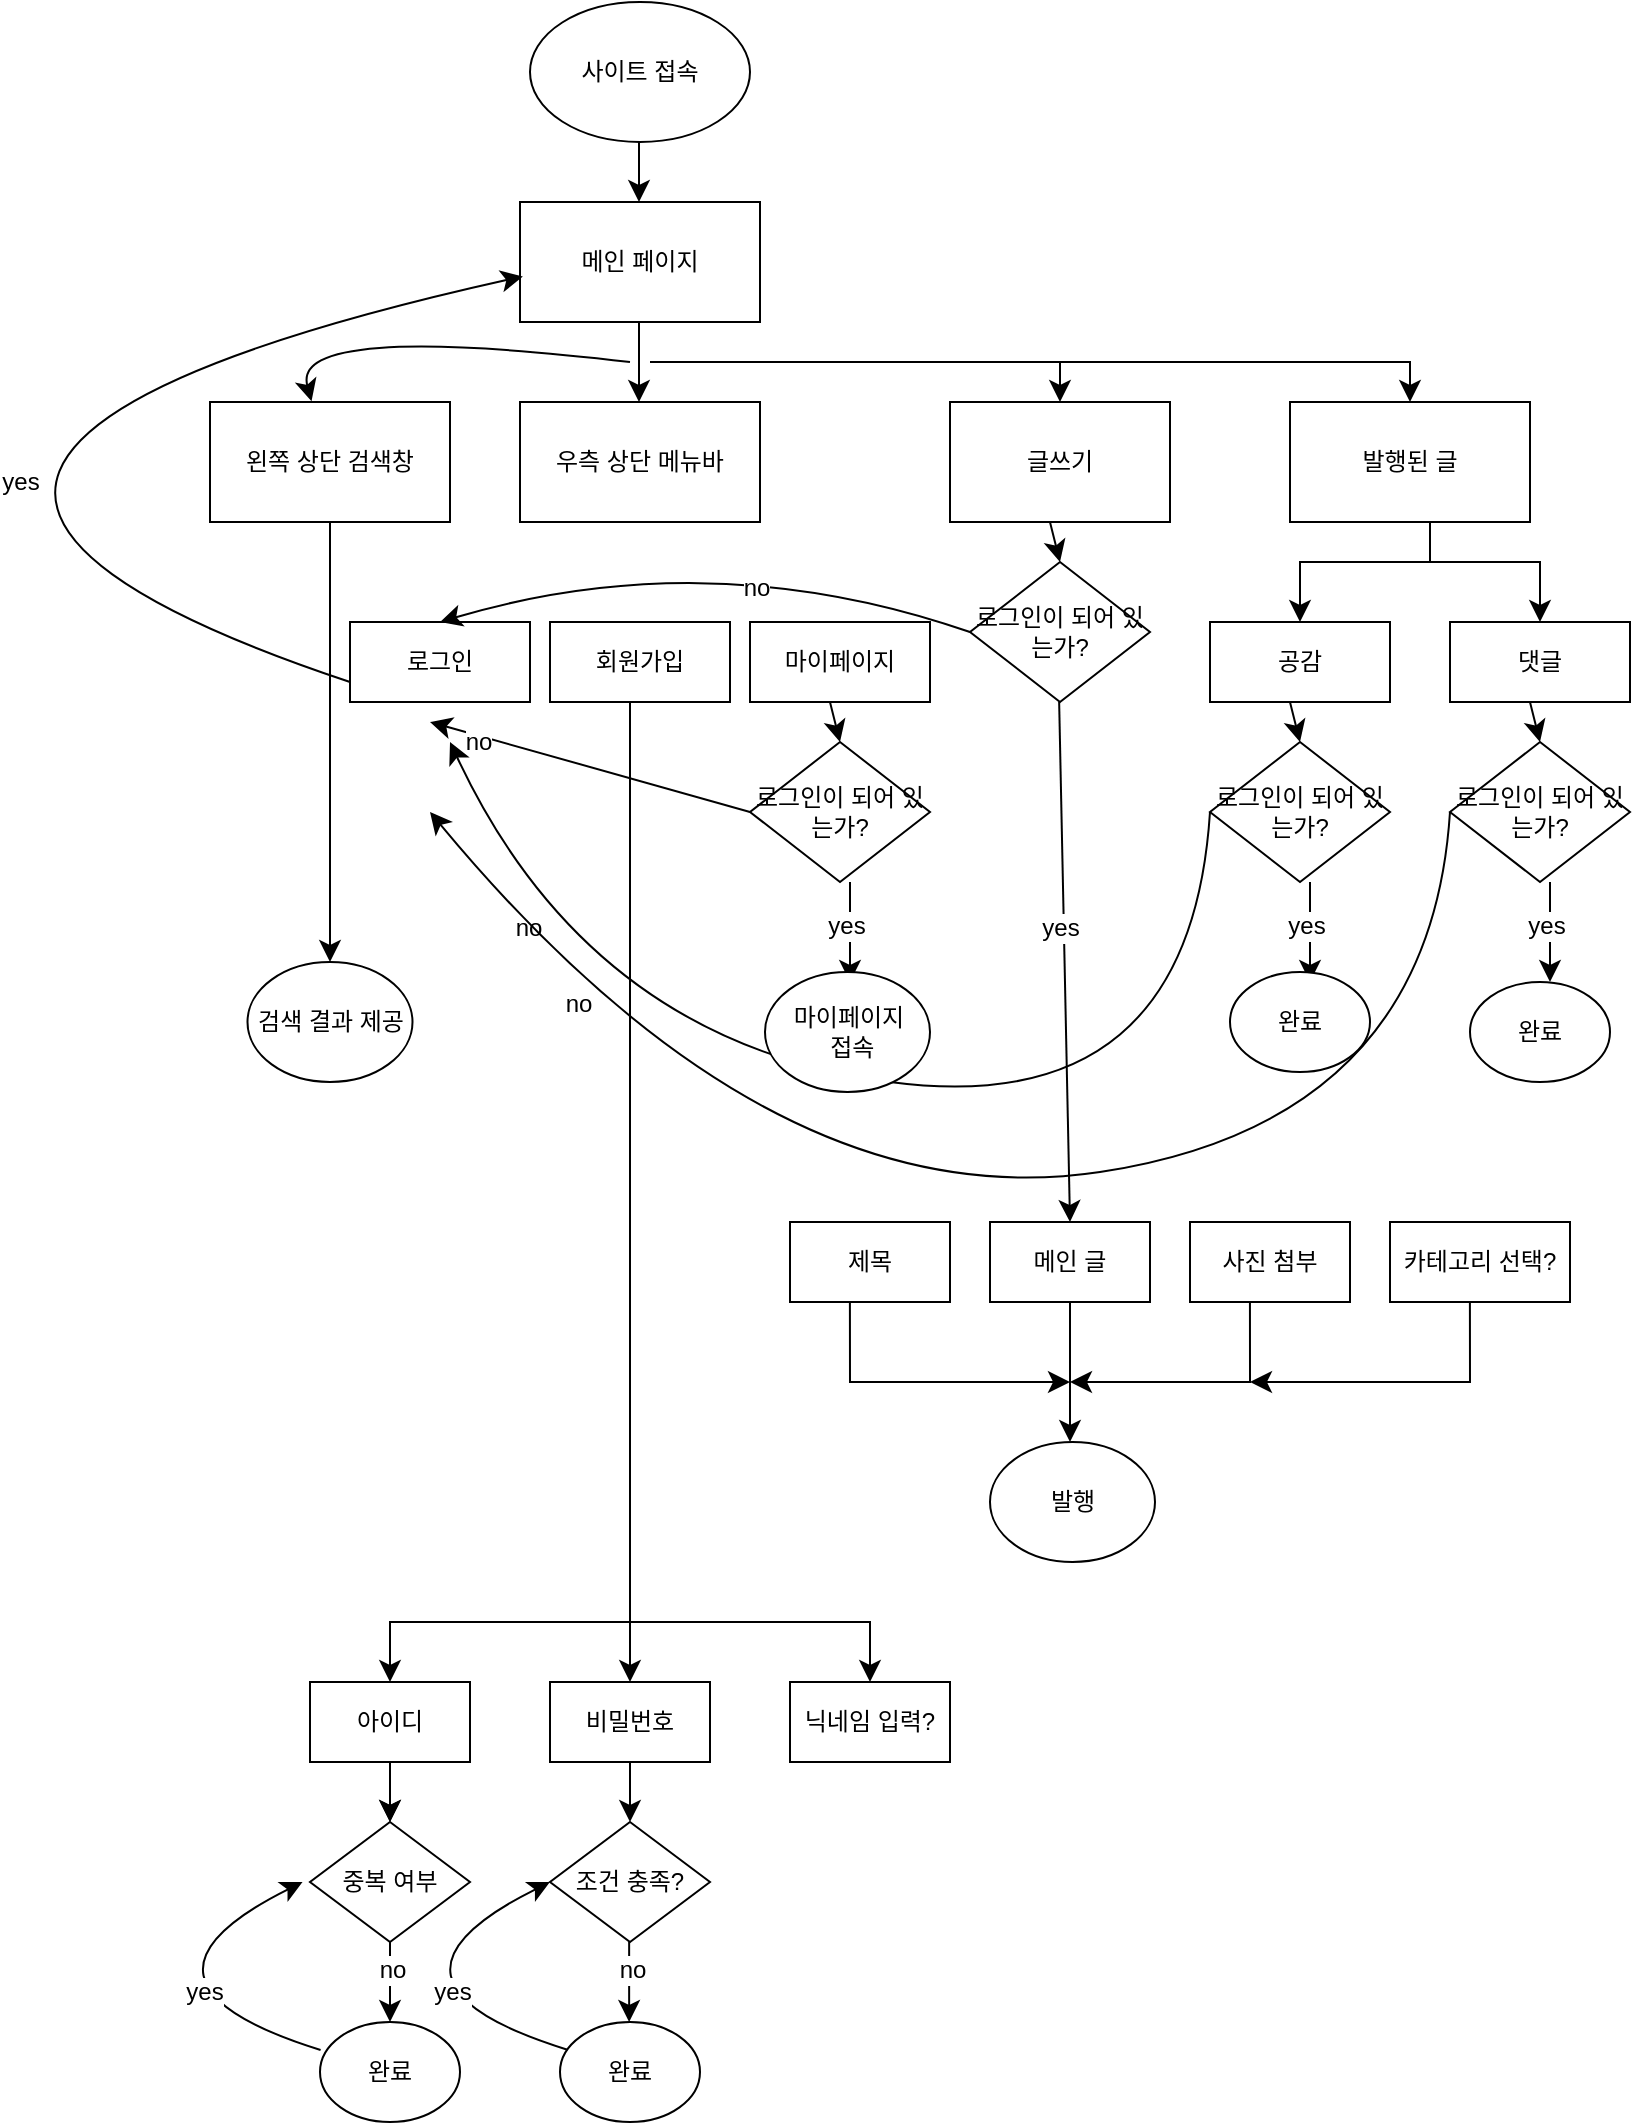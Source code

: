 <mxfile version="24.6.4" type="github">
  <diagram id="C5RBs43oDa-KdzZeNtuy" name="Page-1">
    <mxGraphModel dx="1105" dy="639" grid="1" gridSize="10" guides="1" tooltips="1" connect="1" arrows="1" fold="1" page="1" pageScale="1" pageWidth="827" pageHeight="1169" math="0" shadow="0">
      <root>
        <mxCell id="WIyWlLk6GJQsqaUBKTNV-0" />
        <mxCell id="WIyWlLk6GJQsqaUBKTNV-1" parent="WIyWlLk6GJQsqaUBKTNV-0" />
        <mxCell id="WFRxc1UG2BCo0PDbAEwr-0" value="사이트 접속" style="ellipse;whiteSpace=wrap;html=1;" vertex="1" parent="WIyWlLk6GJQsqaUBKTNV-1">
          <mxGeometry x="280" y="40" width="110" height="70" as="geometry" />
        </mxCell>
        <mxCell id="WFRxc1UG2BCo0PDbAEwr-1" value="" style="endArrow=classic;html=1;rounded=0;fontSize=12;startSize=8;endSize=8;curved=1;" edge="1" parent="WIyWlLk6GJQsqaUBKTNV-1">
          <mxGeometry width="50" height="50" relative="1" as="geometry">
            <mxPoint x="334.5" y="110" as="sourcePoint" />
            <mxPoint x="334.5" y="140" as="targetPoint" />
          </mxGeometry>
        </mxCell>
        <mxCell id="WFRxc1UG2BCo0PDbAEwr-3" value="메인 페이지" style="rounded=0;whiteSpace=wrap;html=1;" vertex="1" parent="WIyWlLk6GJQsqaUBKTNV-1">
          <mxGeometry x="275" y="140" width="120" height="60" as="geometry" />
        </mxCell>
        <mxCell id="WFRxc1UG2BCo0PDbAEwr-4" value="" style="endArrow=classic;html=1;rounded=0;fontSize=12;startSize=8;endSize=8;curved=1;" edge="1" parent="WIyWlLk6GJQsqaUBKTNV-1">
          <mxGeometry width="50" height="50" relative="1" as="geometry">
            <mxPoint x="334.5" y="200" as="sourcePoint" />
            <mxPoint x="334.5" y="240" as="targetPoint" />
          </mxGeometry>
        </mxCell>
        <mxCell id="WFRxc1UG2BCo0PDbAEwr-5" value="왼쪽 상단 검색창" style="rounded=0;whiteSpace=wrap;html=1;" vertex="1" parent="WIyWlLk6GJQsqaUBKTNV-1">
          <mxGeometry x="120" y="240" width="120" height="60" as="geometry" />
        </mxCell>
        <mxCell id="WFRxc1UG2BCo0PDbAEwr-6" value="우측 상단 메뉴바" style="rounded=0;whiteSpace=wrap;html=1;" vertex="1" parent="WIyWlLk6GJQsqaUBKTNV-1">
          <mxGeometry x="275" y="240" width="120" height="60" as="geometry" />
        </mxCell>
        <mxCell id="WFRxc1UG2BCo0PDbAEwr-7" value="발행된 글" style="rounded=0;whiteSpace=wrap;html=1;" vertex="1" parent="WIyWlLk6GJQsqaUBKTNV-1">
          <mxGeometry x="660" y="240" width="120" height="60" as="geometry" />
        </mxCell>
        <mxCell id="WFRxc1UG2BCo0PDbAEwr-12" value="" style="endArrow=classic;html=1;rounded=0;fontSize=12;startSize=8;endSize=8;curved=1;entryX=0.423;entryY=-0.007;entryDx=0;entryDy=0;entryPerimeter=0;" edge="1" parent="WIyWlLk6GJQsqaUBKTNV-1" target="WFRxc1UG2BCo0PDbAEwr-5">
          <mxGeometry width="50" height="50" relative="1" as="geometry">
            <mxPoint x="330" y="220" as="sourcePoint" />
            <mxPoint x="230" y="170" as="targetPoint" />
            <Array as="points">
              <mxPoint x="160" y="200" />
            </Array>
          </mxGeometry>
        </mxCell>
        <mxCell id="WFRxc1UG2BCo0PDbAEwr-13" value="" style="endArrow=classic;html=1;rounded=0;fontSize=12;startSize=8;endSize=8;curved=1;exitX=0.5;exitY=1;exitDx=0;exitDy=0;" edge="1" parent="WIyWlLk6GJQsqaUBKTNV-1" source="WFRxc1UG2BCo0PDbAEwr-5">
          <mxGeometry width="50" height="50" relative="1" as="geometry">
            <mxPoint x="250" y="340" as="sourcePoint" />
            <mxPoint x="180" y="520" as="targetPoint" />
          </mxGeometry>
        </mxCell>
        <mxCell id="WFRxc1UG2BCo0PDbAEwr-20" value="로그인" style="rounded=0;whiteSpace=wrap;html=1;" vertex="1" parent="WIyWlLk6GJQsqaUBKTNV-1">
          <mxGeometry x="190" y="350" width="90" height="40" as="geometry" />
        </mxCell>
        <mxCell id="WFRxc1UG2BCo0PDbAEwr-21" value="회원가입" style="rounded=0;whiteSpace=wrap;html=1;" vertex="1" parent="WIyWlLk6GJQsqaUBKTNV-1">
          <mxGeometry x="290" y="350" width="90" height="40" as="geometry" />
        </mxCell>
        <mxCell id="WFRxc1UG2BCo0PDbAEwr-22" value="마이페이지" style="rounded=0;whiteSpace=wrap;html=1;" vertex="1" parent="WIyWlLk6GJQsqaUBKTNV-1">
          <mxGeometry x="390" y="350" width="90" height="40" as="geometry" />
        </mxCell>
        <mxCell id="WFRxc1UG2BCo0PDbAEwr-26" value="로그인이 되어 있는가?" style="rhombus;whiteSpace=wrap;html=1;" vertex="1" parent="WIyWlLk6GJQsqaUBKTNV-1">
          <mxGeometry x="390" y="410" width="90" height="70" as="geometry" />
        </mxCell>
        <mxCell id="WFRxc1UG2BCo0PDbAEwr-27" value="" style="endArrow=classic;html=1;rounded=0;fontSize=12;startSize=8;endSize=8;curved=1;entryX=0.5;entryY=0;entryDx=0;entryDy=0;" edge="1" parent="WIyWlLk6GJQsqaUBKTNV-1" target="WFRxc1UG2BCo0PDbAEwr-26">
          <mxGeometry width="50" height="50" relative="1" as="geometry">
            <mxPoint x="430" y="390" as="sourcePoint" />
            <mxPoint x="480" y="340" as="targetPoint" />
          </mxGeometry>
        </mxCell>
        <mxCell id="WFRxc1UG2BCo0PDbAEwr-28" value="" style="endArrow=classic;html=1;rounded=0;fontSize=12;startSize=8;endSize=8;curved=1;" edge="1" parent="WIyWlLk6GJQsqaUBKTNV-1">
          <mxGeometry width="50" height="50" relative="1" as="geometry">
            <mxPoint x="440" y="480" as="sourcePoint" />
            <mxPoint x="440" y="530" as="targetPoint" />
          </mxGeometry>
        </mxCell>
        <mxCell id="WFRxc1UG2BCo0PDbAEwr-29" value="yes" style="edgeLabel;html=1;align=center;verticalAlign=middle;resizable=0;points=[];fontSize=12;" vertex="1" connectable="0" parent="WFRxc1UG2BCo0PDbAEwr-28">
          <mxGeometry x="-0.136" y="-2" relative="1" as="geometry">
            <mxPoint as="offset" />
          </mxGeometry>
        </mxCell>
        <mxCell id="WFRxc1UG2BCo0PDbAEwr-36" value="" style="endArrow=classic;html=1;rounded=0;fontSize=12;startSize=8;endSize=8;curved=1;entryX=0.012;entryY=0.62;entryDx=0;entryDy=0;entryPerimeter=0;" edge="1" parent="WIyWlLk6GJQsqaUBKTNV-1" target="WFRxc1UG2BCo0PDbAEwr-3">
          <mxGeometry width="50" height="50" relative="1" as="geometry">
            <mxPoint x="190" y="380" as="sourcePoint" />
            <mxPoint x="230" y="520" as="targetPoint" />
            <Array as="points">
              <mxPoint x="-140" y="270" />
            </Array>
          </mxGeometry>
        </mxCell>
        <mxCell id="WFRxc1UG2BCo0PDbAEwr-39" value="yes" style="edgeLabel;html=1;align=center;verticalAlign=middle;resizable=0;points=[];fontSize=12;" vertex="1" connectable="0" parent="WFRxc1UG2BCo0PDbAEwr-36">
          <mxGeometry x="-0.512" y="-43" relative="1" as="geometry">
            <mxPoint as="offset" />
          </mxGeometry>
        </mxCell>
        <mxCell id="WFRxc1UG2BCo0PDbAEwr-38" value="글쓰기" style="rounded=0;whiteSpace=wrap;html=1;" vertex="1" parent="WIyWlLk6GJQsqaUBKTNV-1">
          <mxGeometry x="490" y="240" width="110" height="60" as="geometry" />
        </mxCell>
        <mxCell id="WFRxc1UG2BCo0PDbAEwr-44" value="" style="endArrow=classic;html=1;rounded=0;fontSize=12;startSize=8;endSize=8;curved=1;exitX=0;exitY=0.5;exitDx=0;exitDy=0;" edge="1" parent="WIyWlLk6GJQsqaUBKTNV-1" source="WFRxc1UG2BCo0PDbAEwr-26">
          <mxGeometry width="50" height="50" relative="1" as="geometry">
            <mxPoint x="389" y="450" as="sourcePoint" />
            <mxPoint x="230" y="400" as="targetPoint" />
          </mxGeometry>
        </mxCell>
        <mxCell id="WFRxc1UG2BCo0PDbAEwr-45" value="no" style="edgeLabel;html=1;align=center;verticalAlign=middle;resizable=0;points=[];fontSize=12;" vertex="1" connectable="0" parent="WFRxc1UG2BCo0PDbAEwr-44">
          <mxGeometry x="0.678" y="3" relative="1" as="geometry">
            <mxPoint x="-1" as="offset" />
          </mxGeometry>
        </mxCell>
        <mxCell id="WFRxc1UG2BCo0PDbAEwr-46" value="로그인이 되어 있는가?" style="rhombus;whiteSpace=wrap;html=1;" vertex="1" parent="WIyWlLk6GJQsqaUBKTNV-1">
          <mxGeometry x="500" y="320" width="90" height="70" as="geometry" />
        </mxCell>
        <mxCell id="WFRxc1UG2BCo0PDbAEwr-47" value="" style="endArrow=classic;html=1;rounded=0;fontSize=12;startSize=8;endSize=8;curved=1;entryX=0.5;entryY=0;entryDx=0;entryDy=0;" edge="1" target="WFRxc1UG2BCo0PDbAEwr-46" parent="WIyWlLk6GJQsqaUBKTNV-1">
          <mxGeometry width="50" height="50" relative="1" as="geometry">
            <mxPoint x="540" y="300" as="sourcePoint" />
            <mxPoint x="590" y="250" as="targetPoint" />
          </mxGeometry>
        </mxCell>
        <mxCell id="WFRxc1UG2BCo0PDbAEwr-48" value="" style="endArrow=classic;html=1;rounded=0;fontSize=12;startSize=8;endSize=8;curved=1;entryX=0.5;entryY=0;entryDx=0;entryDy=0;" edge="1" parent="WIyWlLk6GJQsqaUBKTNV-1" target="WFRxc1UG2BCo0PDbAEwr-80">
          <mxGeometry width="50" height="50" relative="1" as="geometry">
            <mxPoint x="544.57" y="390" as="sourcePoint" />
            <mxPoint x="545" y="640" as="targetPoint" />
          </mxGeometry>
        </mxCell>
        <mxCell id="WFRxc1UG2BCo0PDbAEwr-49" value="yes" style="edgeLabel;html=1;align=center;verticalAlign=middle;resizable=0;points=[];fontSize=12;" vertex="1" connectable="0" parent="WFRxc1UG2BCo0PDbAEwr-48">
          <mxGeometry x="-0.136" y="-2" relative="1" as="geometry">
            <mxPoint as="offset" />
          </mxGeometry>
        </mxCell>
        <mxCell id="WFRxc1UG2BCo0PDbAEwr-53" value="공감" style="rounded=0;whiteSpace=wrap;html=1;" vertex="1" parent="WIyWlLk6GJQsqaUBKTNV-1">
          <mxGeometry x="620" y="350" width="90" height="40" as="geometry" />
        </mxCell>
        <mxCell id="WFRxc1UG2BCo0PDbAEwr-54" value="댓글" style="rounded=0;whiteSpace=wrap;html=1;" vertex="1" parent="WIyWlLk6GJQsqaUBKTNV-1">
          <mxGeometry x="740" y="350" width="90" height="40" as="geometry" />
        </mxCell>
        <mxCell id="WFRxc1UG2BCo0PDbAEwr-55" value="로그인이 되어 있는가?" style="rhombus;whiteSpace=wrap;html=1;" vertex="1" parent="WIyWlLk6GJQsqaUBKTNV-1">
          <mxGeometry x="620" y="410" width="90" height="70" as="geometry" />
        </mxCell>
        <mxCell id="WFRxc1UG2BCo0PDbAEwr-56" value="" style="endArrow=classic;html=1;rounded=0;fontSize=12;startSize=8;endSize=8;curved=1;entryX=0.5;entryY=0;entryDx=0;entryDy=0;" edge="1" target="WFRxc1UG2BCo0PDbAEwr-55" parent="WIyWlLk6GJQsqaUBKTNV-1">
          <mxGeometry width="50" height="50" relative="1" as="geometry">
            <mxPoint x="660" y="390" as="sourcePoint" />
            <mxPoint x="710" y="340" as="targetPoint" />
          </mxGeometry>
        </mxCell>
        <mxCell id="WFRxc1UG2BCo0PDbAEwr-57" value="" style="endArrow=classic;html=1;rounded=0;fontSize=12;startSize=8;endSize=8;curved=1;" edge="1" parent="WIyWlLk6GJQsqaUBKTNV-1">
          <mxGeometry width="50" height="50" relative="1" as="geometry">
            <mxPoint x="670" y="480" as="sourcePoint" />
            <mxPoint x="670" y="530" as="targetPoint" />
          </mxGeometry>
        </mxCell>
        <mxCell id="WFRxc1UG2BCo0PDbAEwr-58" value="yes" style="edgeLabel;html=1;align=center;verticalAlign=middle;resizable=0;points=[];fontSize=12;" vertex="1" connectable="0" parent="WFRxc1UG2BCo0PDbAEwr-57">
          <mxGeometry x="-0.136" y="-2" relative="1" as="geometry">
            <mxPoint as="offset" />
          </mxGeometry>
        </mxCell>
        <mxCell id="WFRxc1UG2BCo0PDbAEwr-59" value="" style="endArrow=classic;html=1;rounded=0;fontSize=12;startSize=8;endSize=8;curved=1;exitX=0;exitY=0.5;exitDx=0;exitDy=0;" edge="1" source="WFRxc1UG2BCo0PDbAEwr-55" parent="WIyWlLk6GJQsqaUBKTNV-1">
          <mxGeometry width="50" height="50" relative="1" as="geometry">
            <mxPoint x="619" y="450" as="sourcePoint" />
            <mxPoint x="240" y="410" as="targetPoint" />
            <Array as="points">
              <mxPoint x="610" y="600" />
              <mxPoint x="310" y="560" />
            </Array>
          </mxGeometry>
        </mxCell>
        <mxCell id="WFRxc1UG2BCo0PDbAEwr-60" value="no" style="edgeLabel;html=1;align=center;verticalAlign=middle;resizable=0;points=[];fontSize=12;" vertex="1" connectable="0" parent="WFRxc1UG2BCo0PDbAEwr-59">
          <mxGeometry x="0.678" y="3" relative="1" as="geometry">
            <mxPoint x="-1" as="offset" />
          </mxGeometry>
        </mxCell>
        <mxCell id="WFRxc1UG2BCo0PDbAEwr-61" value="로그인이 되어 있는가?" style="rhombus;whiteSpace=wrap;html=1;" vertex="1" parent="WIyWlLk6GJQsqaUBKTNV-1">
          <mxGeometry x="740" y="410" width="90" height="70" as="geometry" />
        </mxCell>
        <mxCell id="WFRxc1UG2BCo0PDbAEwr-62" value="" style="endArrow=classic;html=1;rounded=0;fontSize=12;startSize=8;endSize=8;curved=1;entryX=0.5;entryY=0;entryDx=0;entryDy=0;" edge="1" target="WFRxc1UG2BCo0PDbAEwr-61" parent="WIyWlLk6GJQsqaUBKTNV-1">
          <mxGeometry width="50" height="50" relative="1" as="geometry">
            <mxPoint x="780" y="390" as="sourcePoint" />
            <mxPoint x="830" y="340" as="targetPoint" />
          </mxGeometry>
        </mxCell>
        <mxCell id="WFRxc1UG2BCo0PDbAEwr-63" value="" style="endArrow=classic;html=1;rounded=0;fontSize=12;startSize=8;endSize=8;curved=1;" edge="1" parent="WIyWlLk6GJQsqaUBKTNV-1">
          <mxGeometry width="50" height="50" relative="1" as="geometry">
            <mxPoint x="790" y="480" as="sourcePoint" />
            <mxPoint x="790" y="530" as="targetPoint" />
          </mxGeometry>
        </mxCell>
        <mxCell id="WFRxc1UG2BCo0PDbAEwr-64" value="yes" style="edgeLabel;html=1;align=center;verticalAlign=middle;resizable=0;points=[];fontSize=12;" vertex="1" connectable="0" parent="WFRxc1UG2BCo0PDbAEwr-63">
          <mxGeometry x="-0.136" y="-2" relative="1" as="geometry">
            <mxPoint as="offset" />
          </mxGeometry>
        </mxCell>
        <mxCell id="WFRxc1UG2BCo0PDbAEwr-65" value="" style="endArrow=classic;html=1;rounded=0;fontSize=12;startSize=8;endSize=8;curved=1;exitX=0;exitY=0.5;exitDx=0;exitDy=0;" edge="1" source="WFRxc1UG2BCo0PDbAEwr-61" parent="WIyWlLk6GJQsqaUBKTNV-1">
          <mxGeometry width="50" height="50" relative="1" as="geometry">
            <mxPoint x="739" y="450" as="sourcePoint" />
            <mxPoint x="230" y="445" as="targetPoint" />
            <Array as="points">
              <mxPoint x="730" y="600" />
              <mxPoint x="400" y="650" />
            </Array>
          </mxGeometry>
        </mxCell>
        <mxCell id="WFRxc1UG2BCo0PDbAEwr-66" value="no" style="edgeLabel;html=1;align=center;verticalAlign=middle;resizable=0;points=[];fontSize=12;" vertex="1" connectable="0" parent="WFRxc1UG2BCo0PDbAEwr-65">
          <mxGeometry x="0.678" y="3" relative="1" as="geometry">
            <mxPoint x="-1" as="offset" />
          </mxGeometry>
        </mxCell>
        <mxCell id="WFRxc1UG2BCo0PDbAEwr-76" value="제목" style="rounded=0;whiteSpace=wrap;html=1;" vertex="1" parent="WIyWlLk6GJQsqaUBKTNV-1">
          <mxGeometry x="410" y="650" width="80" height="40" as="geometry" />
        </mxCell>
        <mxCell id="WFRxc1UG2BCo0PDbAEwr-77" value="메인 글" style="rounded=0;whiteSpace=wrap;html=1;" vertex="1" parent="WIyWlLk6GJQsqaUBKTNV-1">
          <mxGeometry x="510" y="650" width="80" height="40" as="geometry" />
        </mxCell>
        <mxCell id="WFRxc1UG2BCo0PDbAEwr-78" value="" style="endArrow=classic;html=1;rounded=0;fontSize=12;startSize=8;endSize=8;curved=1;entryX=0.5;entryY=0;entryDx=0;entryDy=0;exitX=0;exitY=0.5;exitDx=0;exitDy=0;" edge="1" parent="WIyWlLk6GJQsqaUBKTNV-1" source="WFRxc1UG2BCo0PDbAEwr-46" target="WFRxc1UG2BCo0PDbAEwr-20">
          <mxGeometry width="50" height="50" relative="1" as="geometry">
            <mxPoint x="490" y="350" as="sourcePoint" />
            <mxPoint x="550" y="310" as="targetPoint" />
            <Array as="points">
              <mxPoint x="370" y="310" />
            </Array>
          </mxGeometry>
        </mxCell>
        <mxCell id="WFRxc1UG2BCo0PDbAEwr-79" value="no" style="edgeLabel;html=1;align=center;verticalAlign=middle;resizable=0;points=[];fontSize=12;" vertex="1" connectable="0" parent="WFRxc1UG2BCo0PDbAEwr-78">
          <mxGeometry x="-0.219" y="14" relative="1" as="geometry">
            <mxPoint as="offset" />
          </mxGeometry>
        </mxCell>
        <mxCell id="WFRxc1UG2BCo0PDbAEwr-80" value="메인 글" style="rounded=0;whiteSpace=wrap;html=1;" vertex="1" parent="WIyWlLk6GJQsqaUBKTNV-1">
          <mxGeometry x="510" y="650" width="80" height="40" as="geometry" />
        </mxCell>
        <mxCell id="WFRxc1UG2BCo0PDbAEwr-81" value="사진 첨부" style="rounded=0;whiteSpace=wrap;html=1;" vertex="1" parent="WIyWlLk6GJQsqaUBKTNV-1">
          <mxGeometry x="610" y="650" width="80" height="40" as="geometry" />
        </mxCell>
        <mxCell id="WFRxc1UG2BCo0PDbAEwr-82" value="" style="endArrow=classic;html=1;rounded=0;fontSize=12;startSize=8;endSize=8;curved=1;exitX=0.5;exitY=1;exitDx=0;exitDy=0;" edge="1" parent="WIyWlLk6GJQsqaUBKTNV-1" source="WFRxc1UG2BCo0PDbAEwr-80">
          <mxGeometry width="50" height="50" relative="1" as="geometry">
            <mxPoint x="544.57" y="720" as="sourcePoint" />
            <mxPoint x="550" y="760" as="targetPoint" />
          </mxGeometry>
        </mxCell>
        <mxCell id="WFRxc1UG2BCo0PDbAEwr-83" value="발행" style="ellipse;whiteSpace=wrap;html=1;" vertex="1" parent="WIyWlLk6GJQsqaUBKTNV-1">
          <mxGeometry x="510" y="760" width="82.5" height="60" as="geometry" />
        </mxCell>
        <mxCell id="WFRxc1UG2BCo0PDbAEwr-90" value="마이페이지&lt;div&gt;&amp;nbsp;접속&lt;/div&gt;" style="ellipse;whiteSpace=wrap;html=1;" vertex="1" parent="WIyWlLk6GJQsqaUBKTNV-1">
          <mxGeometry x="397.5" y="525" width="82.5" height="60" as="geometry" />
        </mxCell>
        <mxCell id="WFRxc1UG2BCo0PDbAEwr-91" value="" style="endArrow=classic;html=1;rounded=0;fontSize=12;startSize=8;endSize=8;curved=1;entryX=0.5;entryY=0;entryDx=0;entryDy=0;" edge="1" parent="WIyWlLk6GJQsqaUBKTNV-1" target="WFRxc1UG2BCo0PDbAEwr-95">
          <mxGeometry width="50" height="50" relative="1" as="geometry">
            <mxPoint x="330" y="390" as="sourcePoint" />
            <mxPoint x="330" y="830" as="targetPoint" />
          </mxGeometry>
        </mxCell>
        <mxCell id="WFRxc1UG2BCo0PDbAEwr-94" value="아이디" style="rounded=0;whiteSpace=wrap;html=1;" vertex="1" parent="WIyWlLk6GJQsqaUBKTNV-1">
          <mxGeometry x="170" y="880" width="80" height="40" as="geometry" />
        </mxCell>
        <mxCell id="WFRxc1UG2BCo0PDbAEwr-95" value="비밀번호" style="rounded=0;whiteSpace=wrap;html=1;" vertex="1" parent="WIyWlLk6GJQsqaUBKTNV-1">
          <mxGeometry x="290" y="880" width="80" height="40" as="geometry" />
        </mxCell>
        <mxCell id="WFRxc1UG2BCo0PDbAEwr-96" value="카테고리 선택?" style="rounded=0;whiteSpace=wrap;html=1;" vertex="1" parent="WIyWlLk6GJQsqaUBKTNV-1">
          <mxGeometry x="710" y="650" width="90" height="40" as="geometry" />
        </mxCell>
        <mxCell id="WFRxc1UG2BCo0PDbAEwr-97" value="닉네임 입력?" style="rounded=0;whiteSpace=wrap;html=1;" vertex="1" parent="WIyWlLk6GJQsqaUBKTNV-1">
          <mxGeometry x="410" y="880" width="80" height="40" as="geometry" />
        </mxCell>
        <mxCell id="WFRxc1UG2BCo0PDbAEwr-98" value="중복 여부" style="rhombus;whiteSpace=wrap;html=1;" vertex="1" parent="WIyWlLk6GJQsqaUBKTNV-1">
          <mxGeometry x="170" y="950" width="80" height="60" as="geometry" />
        </mxCell>
        <mxCell id="WFRxc1UG2BCo0PDbAEwr-99" value="조건 충족?" style="rhombus;whiteSpace=wrap;html=1;" vertex="1" parent="WIyWlLk6GJQsqaUBKTNV-1">
          <mxGeometry x="290" y="950" width="80" height="60" as="geometry" />
        </mxCell>
        <mxCell id="WFRxc1UG2BCo0PDbAEwr-101" value="완료" style="ellipse;whiteSpace=wrap;html=1;" vertex="1" parent="WIyWlLk6GJQsqaUBKTNV-1">
          <mxGeometry x="295" y="1050" width="70" height="50" as="geometry" />
        </mxCell>
        <mxCell id="WFRxc1UG2BCo0PDbAEwr-102" value="완료" style="ellipse;whiteSpace=wrap;html=1;" vertex="1" parent="WIyWlLk6GJQsqaUBKTNV-1">
          <mxGeometry x="175" y="1050" width="70" height="50" as="geometry" />
        </mxCell>
        <mxCell id="WFRxc1UG2BCo0PDbAEwr-103" value="" style="endArrow=classic;html=1;rounded=0;fontSize=12;startSize=8;endSize=8;curved=1;entryX=0.5;entryY=0;entryDx=0;entryDy=0;" edge="1" parent="WIyWlLk6GJQsqaUBKTNV-1" target="WFRxc1UG2BCo0PDbAEwr-102">
          <mxGeometry width="50" height="50" relative="1" as="geometry">
            <mxPoint x="210" y="1010" as="sourcePoint" />
            <mxPoint x="260" y="960" as="targetPoint" />
          </mxGeometry>
        </mxCell>
        <mxCell id="WFRxc1UG2BCo0PDbAEwr-104" value="no" style="edgeLabel;html=1;align=center;verticalAlign=middle;resizable=0;points=[];fontSize=12;" vertex="1" connectable="0" parent="WFRxc1UG2BCo0PDbAEwr-103">
          <mxGeometry x="-0.335" y="1" relative="1" as="geometry">
            <mxPoint as="offset" />
          </mxGeometry>
        </mxCell>
        <mxCell id="WFRxc1UG2BCo0PDbAEwr-105" value="" style="endArrow=classic;html=1;rounded=0;fontSize=12;startSize=8;endSize=8;curved=1;entryX=0.5;entryY=0;entryDx=0;entryDy=0;" edge="1" parent="WIyWlLk6GJQsqaUBKTNV-1">
          <mxGeometry width="50" height="50" relative="1" as="geometry">
            <mxPoint x="329.57" y="1010" as="sourcePoint" />
            <mxPoint x="329.57" y="1050" as="targetPoint" />
          </mxGeometry>
        </mxCell>
        <mxCell id="WFRxc1UG2BCo0PDbAEwr-106" value="no" style="edgeLabel;html=1;align=center;verticalAlign=middle;resizable=0;points=[];fontSize=12;" vertex="1" connectable="0" parent="WFRxc1UG2BCo0PDbAEwr-105">
          <mxGeometry x="-0.335" y="1" relative="1" as="geometry">
            <mxPoint as="offset" />
          </mxGeometry>
        </mxCell>
        <mxCell id="WFRxc1UG2BCo0PDbAEwr-108" value="" style="endArrow=classic;html=1;rounded=0;fontSize=12;startSize=8;endSize=8;curved=1;entryX=0;entryY=0.5;entryDx=0;entryDy=0;exitX=0.053;exitY=0.277;exitDx=0;exitDy=0;exitPerimeter=0;" edge="1" parent="WIyWlLk6GJQsqaUBKTNV-1" source="WFRxc1UG2BCo0PDbAEwr-101" target="WFRxc1UG2BCo0PDbAEwr-99">
          <mxGeometry width="50" height="50" relative="1" as="geometry">
            <mxPoint x="290" y="1060" as="sourcePoint" />
            <mxPoint x="340" y="1010" as="targetPoint" />
            <Array as="points">
              <mxPoint x="190" y="1030" />
            </Array>
          </mxGeometry>
        </mxCell>
        <mxCell id="WFRxc1UG2BCo0PDbAEwr-109" value="yes" style="edgeLabel;html=1;align=center;verticalAlign=middle;resizable=0;points=[];fontSize=12;" vertex="1" connectable="0" parent="WFRxc1UG2BCo0PDbAEwr-108">
          <mxGeometry x="-0.431" y="-11" relative="1" as="geometry">
            <mxPoint as="offset" />
          </mxGeometry>
        </mxCell>
        <mxCell id="WFRxc1UG2BCo0PDbAEwr-112" value="" style="endArrow=classic;html=1;rounded=0;fontSize=12;startSize=8;endSize=8;curved=1;entryX=0;entryY=0.5;entryDx=0;entryDy=0;exitX=0.053;exitY=0.277;exitDx=0;exitDy=0;exitPerimeter=0;" edge="1" parent="WIyWlLk6GJQsqaUBKTNV-1">
          <mxGeometry width="50" height="50" relative="1" as="geometry">
            <mxPoint x="175.29" y="1064" as="sourcePoint" />
            <mxPoint x="166.29" y="980" as="targetPoint" />
            <Array as="points">
              <mxPoint x="66.29" y="1030" />
            </Array>
          </mxGeometry>
        </mxCell>
        <mxCell id="WFRxc1UG2BCo0PDbAEwr-113" value="yes" style="edgeLabel;html=1;align=center;verticalAlign=middle;resizable=0;points=[];fontSize=12;" vertex="1" connectable="0" parent="WFRxc1UG2BCo0PDbAEwr-112">
          <mxGeometry x="-0.431" y="-11" relative="1" as="geometry">
            <mxPoint as="offset" />
          </mxGeometry>
        </mxCell>
        <mxCell id="WFRxc1UG2BCo0PDbAEwr-114" value="" style="endArrow=classic;html=1;rounded=0;fontSize=12;startSize=8;endSize=8;curved=1;entryX=0.5;entryY=0;entryDx=0;entryDy=0;" edge="1" parent="WIyWlLk6GJQsqaUBKTNV-1" target="WFRxc1UG2BCo0PDbAEwr-98">
          <mxGeometry width="50" height="50" relative="1" as="geometry">
            <mxPoint x="210" y="920" as="sourcePoint" />
            <mxPoint x="260" y="870" as="targetPoint" />
          </mxGeometry>
        </mxCell>
        <mxCell id="WFRxc1UG2BCo0PDbAEwr-116" value="" style="endArrow=classic;html=1;rounded=0;fontSize=12;startSize=8;endSize=8;curved=1;" edge="1" parent="WIyWlLk6GJQsqaUBKTNV-1" target="WFRxc1UG2BCo0PDbAEwr-98">
          <mxGeometry width="50" height="50" relative="1" as="geometry">
            <mxPoint x="210" y="920" as="sourcePoint" />
            <mxPoint x="260" y="870" as="targetPoint" />
          </mxGeometry>
        </mxCell>
        <mxCell id="WFRxc1UG2BCo0PDbAEwr-119" style="edgeStyle=none;curved=1;rounded=0;orthogonalLoop=1;jettySize=auto;html=1;exitX=0.5;exitY=1;exitDx=0;exitDy=0;entryX=0.5;entryY=0;entryDx=0;entryDy=0;fontSize=12;startSize=8;endSize=8;" edge="1" parent="WIyWlLk6GJQsqaUBKTNV-1" source="WFRxc1UG2BCo0PDbAEwr-95" target="WFRxc1UG2BCo0PDbAEwr-99">
          <mxGeometry relative="1" as="geometry" />
        </mxCell>
        <mxCell id="WFRxc1UG2BCo0PDbAEwr-120" value="완료" style="ellipse;whiteSpace=wrap;html=1;" vertex="1" parent="WIyWlLk6GJQsqaUBKTNV-1">
          <mxGeometry x="630" y="525" width="70" height="50" as="geometry" />
        </mxCell>
        <mxCell id="WFRxc1UG2BCo0PDbAEwr-121" value="완료" style="ellipse;whiteSpace=wrap;html=1;" vertex="1" parent="WIyWlLk6GJQsqaUBKTNV-1">
          <mxGeometry x="750" y="530" width="70" height="50" as="geometry" />
        </mxCell>
        <mxCell id="WFRxc1UG2BCo0PDbAEwr-123" value="" style="edgeStyle=segmentEdgeStyle;endArrow=classic;html=1;curved=0;rounded=0;endSize=8;startSize=8;fontSize=12;entryX=0.5;entryY=0;entryDx=0;entryDy=0;" edge="1" parent="WIyWlLk6GJQsqaUBKTNV-1" target="WFRxc1UG2BCo0PDbAEwr-38">
          <mxGeometry width="50" height="50" relative="1" as="geometry">
            <mxPoint x="340" y="220" as="sourcePoint" />
            <mxPoint x="390" y="170" as="targetPoint" />
          </mxGeometry>
        </mxCell>
        <mxCell id="WFRxc1UG2BCo0PDbAEwr-124" value="" style="edgeStyle=segmentEdgeStyle;endArrow=classic;html=1;curved=0;rounded=0;endSize=8;startSize=8;fontSize=12;" edge="1" parent="WIyWlLk6GJQsqaUBKTNV-1" target="WFRxc1UG2BCo0PDbAEwr-7">
          <mxGeometry width="50" height="50" relative="1" as="geometry">
            <mxPoint x="540" y="220" as="sourcePoint" />
            <mxPoint x="600" y="170" as="targetPoint" />
          </mxGeometry>
        </mxCell>
        <mxCell id="WFRxc1UG2BCo0PDbAEwr-125" value="" style="edgeStyle=segmentEdgeStyle;endArrow=classic;html=1;curved=0;rounded=0;endSize=8;startSize=8;fontSize=12;entryX=0.5;entryY=0;entryDx=0;entryDy=0;" edge="1" parent="WIyWlLk6GJQsqaUBKTNV-1" target="WFRxc1UG2BCo0PDbAEwr-54">
          <mxGeometry width="50" height="50" relative="1" as="geometry">
            <mxPoint x="720" y="320" as="sourcePoint" />
            <mxPoint x="770" y="270" as="targetPoint" />
          </mxGeometry>
        </mxCell>
        <mxCell id="WFRxc1UG2BCo0PDbAEwr-126" value="" style="endArrow=none;html=1;rounded=0;fontSize=12;startSize=8;endSize=8;curved=1;" edge="1" parent="WIyWlLk6GJQsqaUBKTNV-1">
          <mxGeometry width="50" height="50" relative="1" as="geometry">
            <mxPoint x="730" y="320" as="sourcePoint" />
            <mxPoint x="730" y="300" as="targetPoint" />
          </mxGeometry>
        </mxCell>
        <mxCell id="WFRxc1UG2BCo0PDbAEwr-127" value="" style="edgeStyle=segmentEdgeStyle;endArrow=classic;html=1;curved=0;rounded=0;endSize=8;startSize=8;fontSize=12;entryX=0.5;entryY=0;entryDx=0;entryDy=0;" edge="1" parent="WIyWlLk6GJQsqaUBKTNV-1" target="WFRxc1UG2BCo0PDbAEwr-53">
          <mxGeometry width="50" height="50" relative="1" as="geometry">
            <mxPoint x="720" y="320" as="sourcePoint" />
            <mxPoint x="770" y="270" as="targetPoint" />
          </mxGeometry>
        </mxCell>
        <mxCell id="WFRxc1UG2BCo0PDbAEwr-128" style="edgeStyle=none;curved=1;rounded=0;orthogonalLoop=1;jettySize=auto;html=1;entryX=0.5;entryY=0;entryDx=0;entryDy=0;fontSize=12;startSize=8;endSize=8;" edge="1" parent="WIyWlLk6GJQsqaUBKTNV-1" source="WFRxc1UG2BCo0PDbAEwr-80" target="WFRxc1UG2BCo0PDbAEwr-80">
          <mxGeometry relative="1" as="geometry" />
        </mxCell>
        <mxCell id="WFRxc1UG2BCo0PDbAEwr-129" value="" style="edgeStyle=segmentEdgeStyle;endArrow=classic;html=1;curved=0;rounded=0;endSize=8;startSize=8;fontSize=12;" edge="1" parent="WIyWlLk6GJQsqaUBKTNV-1">
          <mxGeometry width="50" height="50" relative="1" as="geometry">
            <mxPoint x="439.95" y="689.95" as="sourcePoint" />
            <mxPoint x="550" y="730" as="targetPoint" />
            <Array as="points">
              <mxPoint x="440" y="730" />
            </Array>
          </mxGeometry>
        </mxCell>
        <mxCell id="WFRxc1UG2BCo0PDbAEwr-130" value="" style="edgeStyle=segmentEdgeStyle;endArrow=classic;html=1;curved=0;rounded=0;endSize=8;startSize=8;fontSize=12;" edge="1" parent="WIyWlLk6GJQsqaUBKTNV-1">
          <mxGeometry width="50" height="50" relative="1" as="geometry">
            <mxPoint x="639.97" y="689.95" as="sourcePoint" />
            <mxPoint x="550" y="730" as="targetPoint" />
            <Array as="points">
              <mxPoint x="640" y="730" />
            </Array>
          </mxGeometry>
        </mxCell>
        <mxCell id="WFRxc1UG2BCo0PDbAEwr-131" value="" style="edgeStyle=segmentEdgeStyle;endArrow=classic;html=1;curved=0;rounded=0;endSize=8;startSize=8;fontSize=12;" edge="1" parent="WIyWlLk6GJQsqaUBKTNV-1">
          <mxGeometry width="50" height="50" relative="1" as="geometry">
            <mxPoint x="749.95" y="689.95" as="sourcePoint" />
            <mxPoint x="640" y="730" as="targetPoint" />
            <Array as="points">
              <mxPoint x="750" y="730" />
            </Array>
          </mxGeometry>
        </mxCell>
        <mxCell id="WFRxc1UG2BCo0PDbAEwr-132" value="" style="edgeStyle=segmentEdgeStyle;endArrow=classic;html=1;curved=0;rounded=0;endSize=8;startSize=8;fontSize=12;entryX=0.5;entryY=0;entryDx=0;entryDy=0;" edge="1" parent="WIyWlLk6GJQsqaUBKTNV-1" target="WFRxc1UG2BCo0PDbAEwr-97">
          <mxGeometry width="50" height="50" relative="1" as="geometry">
            <mxPoint x="329.9" y="850" as="sourcePoint" />
            <mxPoint x="379.9" y="800" as="targetPoint" />
          </mxGeometry>
        </mxCell>
        <mxCell id="WFRxc1UG2BCo0PDbAEwr-133" value="" style="edgeStyle=segmentEdgeStyle;endArrow=classic;html=1;curved=0;rounded=0;endSize=8;startSize=8;fontSize=12;entryX=0.5;entryY=0;entryDx=0;entryDy=0;" edge="1" parent="WIyWlLk6GJQsqaUBKTNV-1" target="WFRxc1UG2BCo0PDbAEwr-94">
          <mxGeometry width="50" height="50" relative="1" as="geometry">
            <mxPoint x="329.95" y="850" as="sourcePoint" />
            <mxPoint x="379.95" y="800" as="targetPoint" />
          </mxGeometry>
        </mxCell>
        <mxCell id="WFRxc1UG2BCo0PDbAEwr-135" value="검색 결과 제공" style="ellipse;whiteSpace=wrap;html=1;" vertex="1" parent="WIyWlLk6GJQsqaUBKTNV-1">
          <mxGeometry x="138.75" y="520" width="82.5" height="60" as="geometry" />
        </mxCell>
      </root>
    </mxGraphModel>
  </diagram>
</mxfile>
